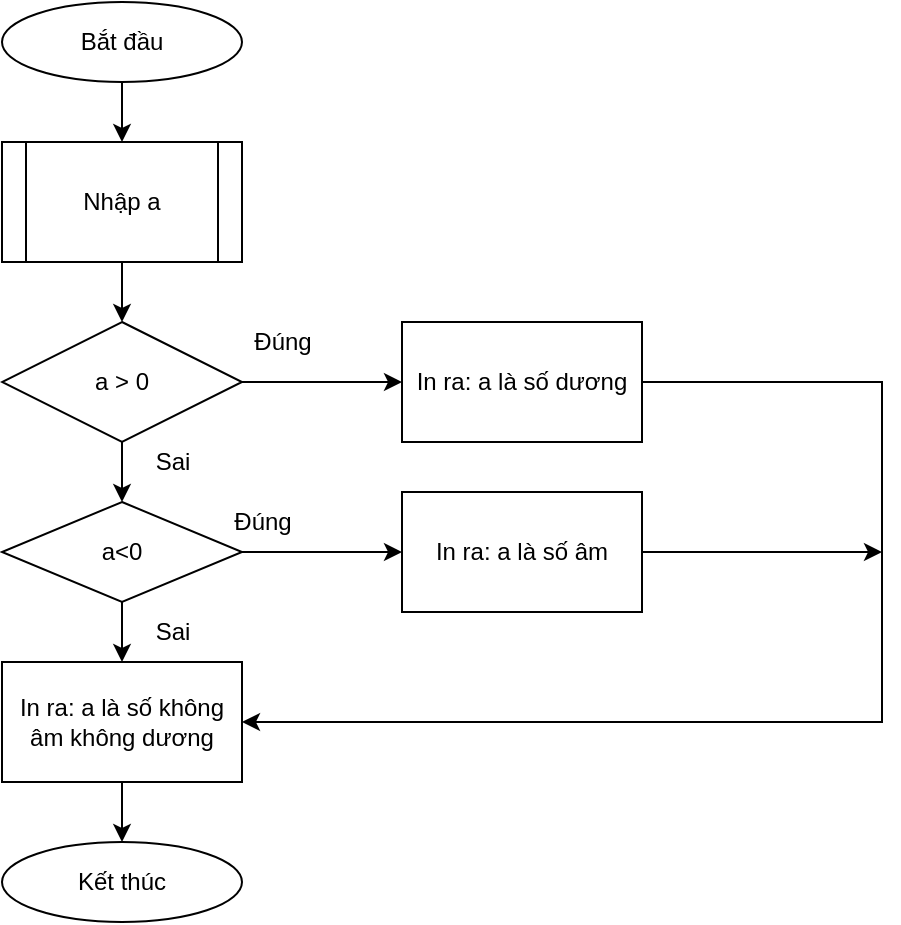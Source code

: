 <mxfile version="15.6.1" type="device"><diagram id="jlLxPQ-VDJxKqNP_xzoB" name="Page-1"><mxGraphModel dx="1038" dy="547" grid="1" gridSize="10" guides="1" tooltips="1" connect="1" arrows="1" fold="1" page="1" pageScale="1" pageWidth="850" pageHeight="1100" math="0" shadow="0"><root><mxCell id="0"/><mxCell id="1" parent="0"/><mxCell id="z4ACAS-0jrEIsglhQXJZ-3" value="" style="edgeStyle=orthogonalEdgeStyle;rounded=0;orthogonalLoop=1;jettySize=auto;html=1;" edge="1" parent="1" source="z4ACAS-0jrEIsglhQXJZ-1" target="z4ACAS-0jrEIsglhQXJZ-2"><mxGeometry relative="1" as="geometry"/></mxCell><mxCell id="z4ACAS-0jrEIsglhQXJZ-1" value="Bắt đầu" style="ellipse;whiteSpace=wrap;html=1;" vertex="1" parent="1"><mxGeometry x="320" width="120" height="40" as="geometry"/></mxCell><mxCell id="z4ACAS-0jrEIsglhQXJZ-5" value="" style="edgeStyle=orthogonalEdgeStyle;rounded=0;orthogonalLoop=1;jettySize=auto;html=1;" edge="1" parent="1" source="z4ACAS-0jrEIsglhQXJZ-2" target="z4ACAS-0jrEIsglhQXJZ-4"><mxGeometry relative="1" as="geometry"/></mxCell><mxCell id="z4ACAS-0jrEIsglhQXJZ-2" value="Nhập a" style="shape=process;whiteSpace=wrap;html=1;backgroundOutline=1;" vertex="1" parent="1"><mxGeometry x="320" y="70" width="120" height="60" as="geometry"/></mxCell><mxCell id="z4ACAS-0jrEIsglhQXJZ-7" value="" style="edgeStyle=orthogonalEdgeStyle;rounded=0;orthogonalLoop=1;jettySize=auto;html=1;" edge="1" parent="1" source="z4ACAS-0jrEIsglhQXJZ-4" target="z4ACAS-0jrEIsglhQXJZ-6"><mxGeometry relative="1" as="geometry"/></mxCell><mxCell id="z4ACAS-0jrEIsglhQXJZ-9" value="" style="edgeStyle=orthogonalEdgeStyle;rounded=0;orthogonalLoop=1;jettySize=auto;html=1;" edge="1" parent="1" source="z4ACAS-0jrEIsglhQXJZ-4" target="z4ACAS-0jrEIsglhQXJZ-8"><mxGeometry relative="1" as="geometry"/></mxCell><mxCell id="z4ACAS-0jrEIsglhQXJZ-4" value="a &amp;gt; 0" style="rhombus;whiteSpace=wrap;html=1;" vertex="1" parent="1"><mxGeometry x="320" y="160" width="120" height="60" as="geometry"/></mxCell><mxCell id="z4ACAS-0jrEIsglhQXJZ-6" value="In ra: a là số dương" style="whiteSpace=wrap;html=1;" vertex="1" parent="1"><mxGeometry x="520" y="160" width="120" height="60" as="geometry"/></mxCell><mxCell id="z4ACAS-0jrEIsglhQXJZ-11" value="" style="edgeStyle=orthogonalEdgeStyle;rounded=0;orthogonalLoop=1;jettySize=auto;html=1;" edge="1" parent="1" source="z4ACAS-0jrEIsglhQXJZ-8" target="z4ACAS-0jrEIsglhQXJZ-10"><mxGeometry relative="1" as="geometry"/></mxCell><mxCell id="z4ACAS-0jrEIsglhQXJZ-13" value="" style="edgeStyle=orthogonalEdgeStyle;rounded=0;orthogonalLoop=1;jettySize=auto;html=1;" edge="1" parent="1" source="z4ACAS-0jrEIsglhQXJZ-8" target="z4ACAS-0jrEIsglhQXJZ-12"><mxGeometry relative="1" as="geometry"/></mxCell><mxCell id="z4ACAS-0jrEIsglhQXJZ-8" value="a&amp;lt;0" style="rhombus;whiteSpace=wrap;html=1;" vertex="1" parent="1"><mxGeometry x="320" y="250" width="120" height="50" as="geometry"/></mxCell><mxCell id="z4ACAS-0jrEIsglhQXJZ-10" value="In ra: a là số âm" style="whiteSpace=wrap;html=1;" vertex="1" parent="1"><mxGeometry x="520" y="245" width="120" height="60" as="geometry"/></mxCell><mxCell id="z4ACAS-0jrEIsglhQXJZ-15" value="" style="edgeStyle=orthogonalEdgeStyle;rounded=0;orthogonalLoop=1;jettySize=auto;html=1;" edge="1" parent="1" source="z4ACAS-0jrEIsglhQXJZ-12" target="z4ACAS-0jrEIsglhQXJZ-14"><mxGeometry relative="1" as="geometry"/></mxCell><mxCell id="z4ACAS-0jrEIsglhQXJZ-12" value="In ra: a là số không âm không dương" style="whiteSpace=wrap;html=1;" vertex="1" parent="1"><mxGeometry x="320" y="330" width="120" height="60" as="geometry"/></mxCell><mxCell id="z4ACAS-0jrEIsglhQXJZ-14" value="Kết thúc" style="ellipse;whiteSpace=wrap;html=1;" vertex="1" parent="1"><mxGeometry x="320" y="420" width="120" height="40" as="geometry"/></mxCell><mxCell id="z4ACAS-0jrEIsglhQXJZ-16" value="" style="endArrow=classic;html=1;rounded=0;exitX=1;exitY=0.5;exitDx=0;exitDy=0;entryX=1;entryY=0.5;entryDx=0;entryDy=0;" edge="1" parent="1" source="z4ACAS-0jrEIsglhQXJZ-6" target="z4ACAS-0jrEIsglhQXJZ-12"><mxGeometry width="50" height="50" relative="1" as="geometry"><mxPoint x="400" y="320" as="sourcePoint"/><mxPoint x="750" y="370" as="targetPoint"/><Array as="points"><mxPoint x="760" y="190"/><mxPoint x="760" y="360"/></Array></mxGeometry></mxCell><mxCell id="z4ACAS-0jrEIsglhQXJZ-17" value="" style="endArrow=classic;html=1;rounded=0;exitX=1;exitY=0.5;exitDx=0;exitDy=0;" edge="1" parent="1" source="z4ACAS-0jrEIsglhQXJZ-10"><mxGeometry width="50" height="50" relative="1" as="geometry"><mxPoint x="400" y="320" as="sourcePoint"/><mxPoint x="760" y="275" as="targetPoint"/></mxGeometry></mxCell><mxCell id="z4ACAS-0jrEIsglhQXJZ-18" value="Đúng" style="text;html=1;align=center;verticalAlign=middle;resizable=0;points=[];autosize=1;strokeColor=none;fillColor=none;" vertex="1" parent="1"><mxGeometry x="430" y="250" width="40" height="20" as="geometry"/></mxCell><mxCell id="z4ACAS-0jrEIsglhQXJZ-19" value="Sai" style="text;html=1;align=center;verticalAlign=middle;resizable=0;points=[];autosize=1;strokeColor=none;fillColor=none;" vertex="1" parent="1"><mxGeometry x="390" y="305" width="30" height="20" as="geometry"/></mxCell><mxCell id="z4ACAS-0jrEIsglhQXJZ-20" value="Đúng" style="text;html=1;align=center;verticalAlign=middle;resizable=0;points=[];autosize=1;strokeColor=none;fillColor=none;" vertex="1" parent="1"><mxGeometry x="440" y="160" width="40" height="20" as="geometry"/></mxCell><mxCell id="z4ACAS-0jrEIsglhQXJZ-21" value="Sai" style="text;html=1;align=center;verticalAlign=middle;resizable=0;points=[];autosize=1;strokeColor=none;fillColor=none;" vertex="1" parent="1"><mxGeometry x="390" y="220" width="30" height="20" as="geometry"/></mxCell></root></mxGraphModel></diagram></mxfile>